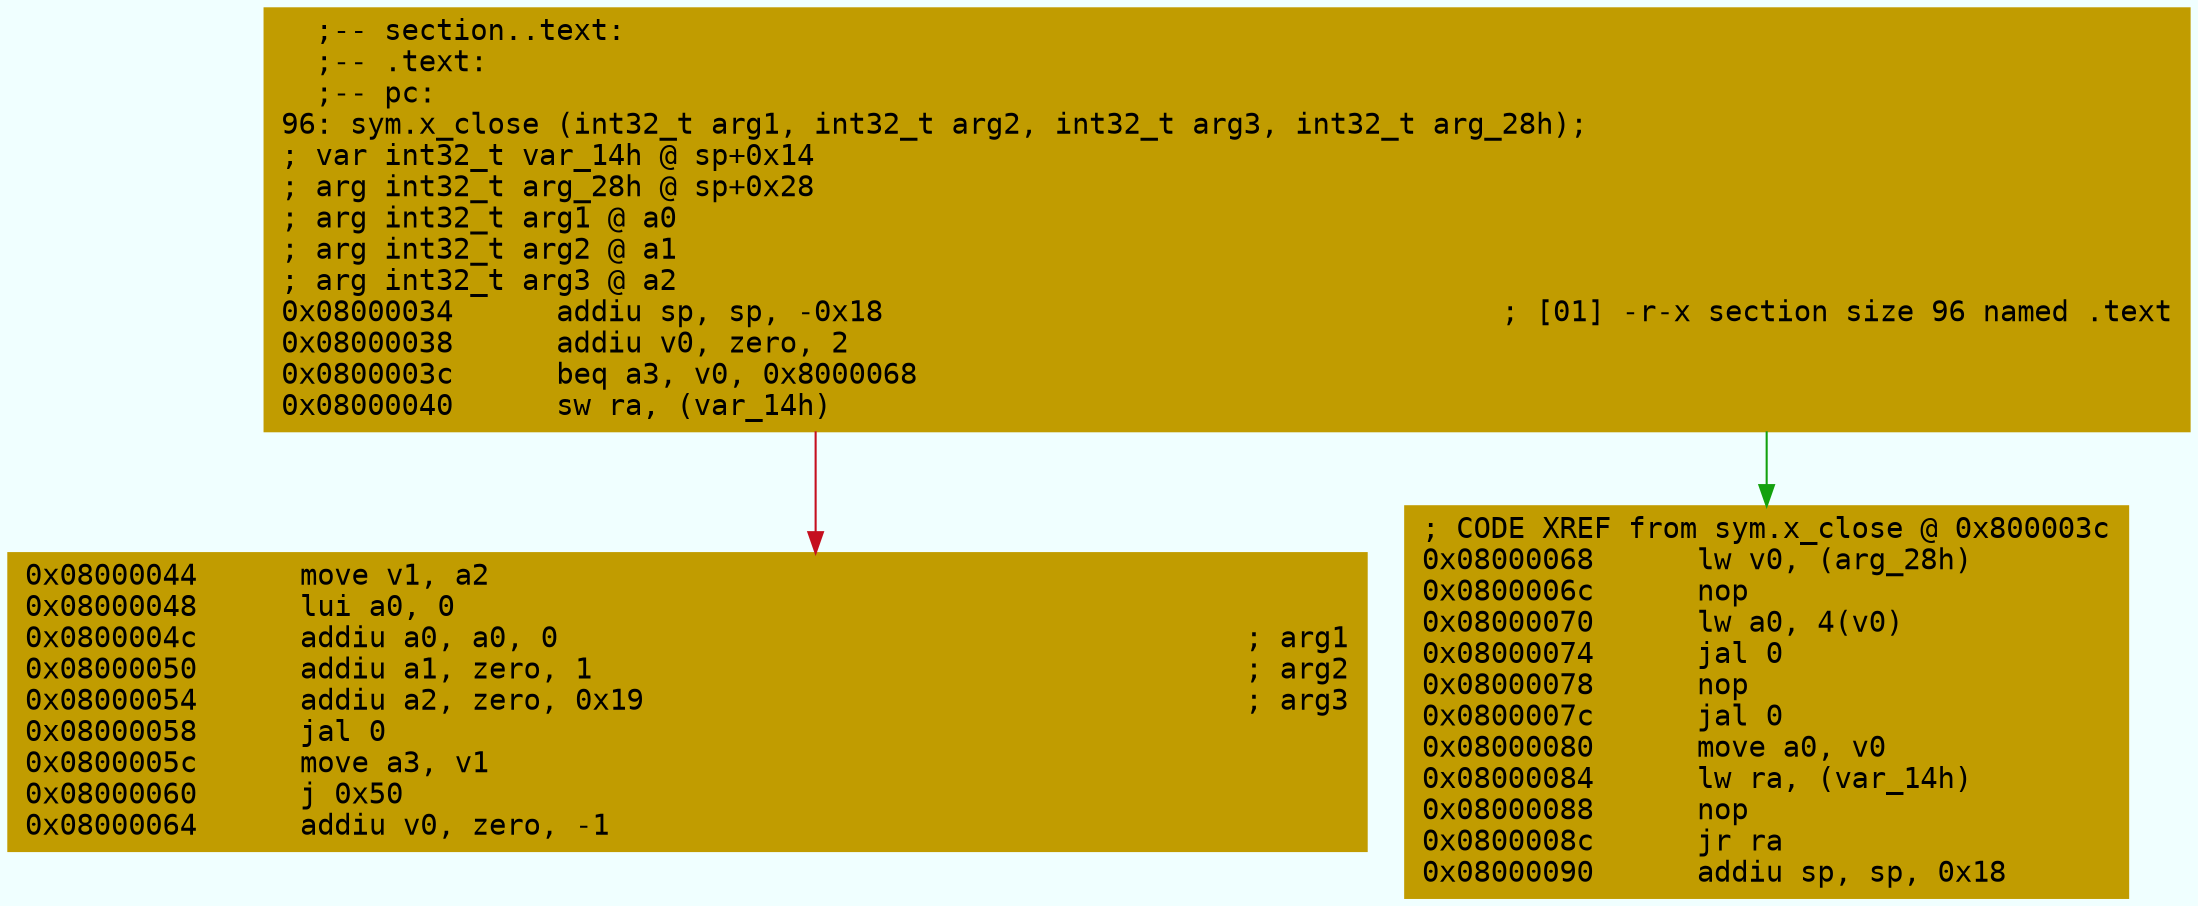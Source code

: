 digraph code {
	graph [bgcolor=azure fontsize=8 fontname="Courier" splines="ortho"];
	node [fillcolor=gray style=filled shape=box];
	edge [arrowhead="normal"];
	"0x08000034" [URL="sym.x_close/0x08000034", fillcolor="#c19c00",color="#c19c00", fontname="Courier",label="  ;-- section..text:\l  ;-- .text:\l  ;-- pc:\l96: sym.x_close (int32_t arg1, int32_t arg2, int32_t arg3, int32_t arg_28h);\l; var int32_t var_14h @ sp+0x14\l; arg int32_t arg_28h @ sp+0x28\l; arg int32_t arg1 @ a0\l; arg int32_t arg2 @ a1\l; arg int32_t arg3 @ a2\l0x08000034      addiu sp, sp, -0x18                                    ; [01] -r-x section size 96 named .text\l0x08000038      addiu v0, zero, 2\l0x0800003c      beq a3, v0, 0x8000068\l0x08000040      sw ra, (var_14h)\l"]
	"0x08000044" [URL="sym.x_close/0x08000044", fillcolor="#c19c00",color="#c19c00", fontname="Courier",label="0x08000044      move v1, a2\l0x08000048      lui a0, 0\l0x0800004c      addiu a0, a0, 0                                        ; arg1\l0x08000050      addiu a1, zero, 1                                      ; arg2\l0x08000054      addiu a2, zero, 0x19                                   ; arg3\l0x08000058      jal 0\l0x0800005c      move a3, v1\l0x08000060      j 0x50\l0x08000064      addiu v0, zero, -1\l"]
	"0x08000068" [URL="sym.x_close/0x08000068", fillcolor="#c19c00",color="#c19c00", fontname="Courier",label="; CODE XREF from sym.x_close @ 0x800003c\l0x08000068      lw v0, (arg_28h)\l0x0800006c      nop\l0x08000070      lw a0, 4(v0)\l0x08000074      jal 0\l0x08000078      nop\l0x0800007c      jal 0\l0x08000080      move a0, v0\l0x08000084      lw ra, (var_14h)\l0x08000088      nop\l0x0800008c      jr ra\l0x08000090      addiu sp, sp, 0x18\l"]
        "0x08000034" -> "0x08000068" [color="#13a10e"];
        "0x08000034" -> "0x08000044" [color="#c50f1f"];
}
